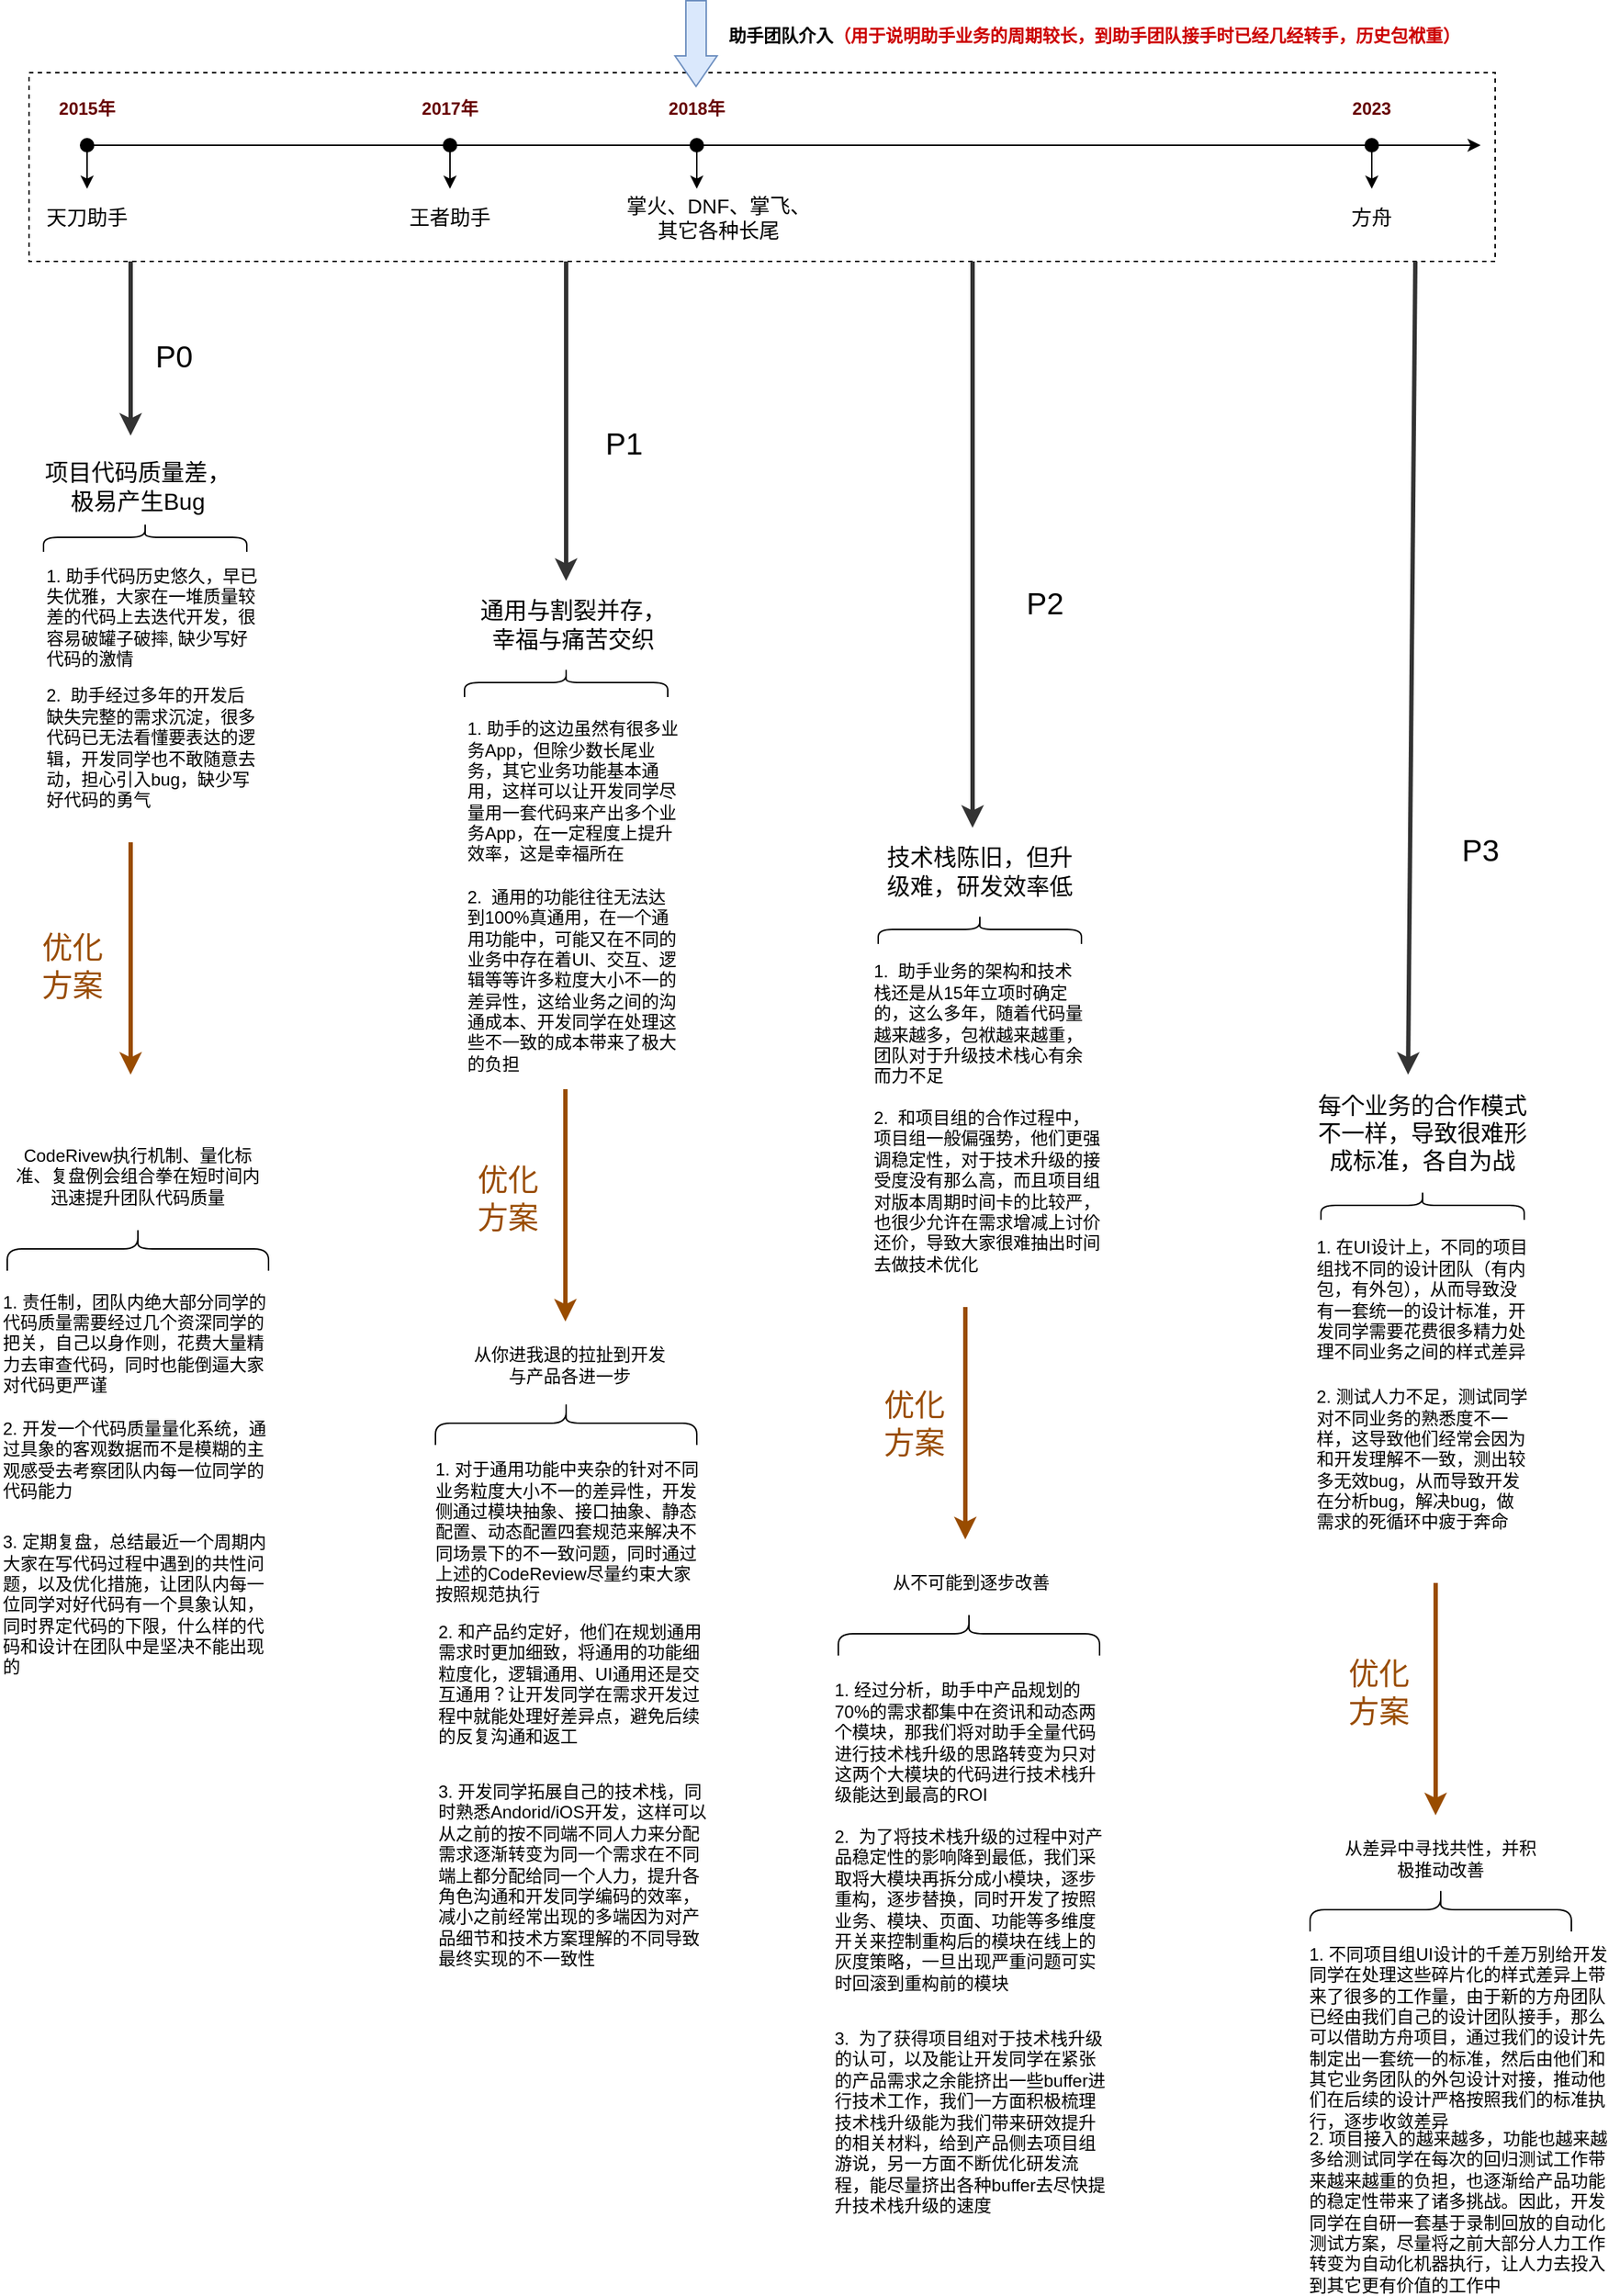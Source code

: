 <mxfile version="21.2.1" type="github">
  <diagram name="第 1 页" id="eiPTsz_sVFmBQd02ulrV">
    <mxGraphModel dx="2069" dy="738" grid="1" gridSize="10" guides="1" tooltips="1" connect="1" arrows="1" fold="1" page="1" pageScale="1" pageWidth="827" pageHeight="1169" math="0" shadow="0">
      <root>
        <mxCell id="0" />
        <mxCell id="1" parent="0" />
        <mxCell id="7GXHMdeB85PLB1f1P6ik-23" value="" style="rounded=0;whiteSpace=wrap;html=1;dashed=1;" vertex="1" parent="1">
          <mxGeometry y="160" width="1010" height="130" as="geometry" />
        </mxCell>
        <mxCell id="7GXHMdeB85PLB1f1P6ik-1" value="" style="endArrow=classic;html=1;rounded=0;" edge="1" parent="1" source="7GXHMdeB85PLB1f1P6ik-2">
          <mxGeometry width="50" height="50" relative="1" as="geometry">
            <mxPoint x="40" y="210" as="sourcePoint" />
            <mxPoint x="1000" y="210" as="targetPoint" />
          </mxGeometry>
        </mxCell>
        <mxCell id="7GXHMdeB85PLB1f1P6ik-12" style="edgeStyle=orthogonalEdgeStyle;rounded=0;orthogonalLoop=1;jettySize=auto;html=1;" edge="1" parent="1" source="7GXHMdeB85PLB1f1P6ik-2">
          <mxGeometry relative="1" as="geometry">
            <mxPoint x="40" y="240" as="targetPoint" />
          </mxGeometry>
        </mxCell>
        <mxCell id="7GXHMdeB85PLB1f1P6ik-2" value="" style="shape=waypoint;sketch=0;fillStyle=solid;size=6;pointerEvents=1;points=[];fillColor=none;resizable=0;rotatable=0;perimeter=centerPerimeter;snapToPoint=1;strokeWidth=3;" vertex="1" parent="1">
          <mxGeometry x="30" y="200" width="20" height="20" as="geometry" />
        </mxCell>
        <mxCell id="7GXHMdeB85PLB1f1P6ik-3" value="天刀助手" style="text;html=1;strokeColor=none;fillColor=none;align=center;verticalAlign=middle;whiteSpace=wrap;rounded=0;fontSize=14;" vertex="1" parent="1">
          <mxGeometry x="10" y="250" width="60" height="20" as="geometry" />
        </mxCell>
        <mxCell id="7GXHMdeB85PLB1f1P6ik-4" value="2015年" style="text;html=1;strokeColor=none;fillColor=none;align=center;verticalAlign=middle;whiteSpace=wrap;rounded=0;fontColor=#660000;fontStyle=1" vertex="1" parent="1">
          <mxGeometry x="10" y="170" width="60" height="30" as="geometry" />
        </mxCell>
        <mxCell id="7GXHMdeB85PLB1f1P6ik-13" style="edgeStyle=orthogonalEdgeStyle;rounded=0;orthogonalLoop=1;jettySize=auto;html=1;" edge="1" parent="1" source="7GXHMdeB85PLB1f1P6ik-14">
          <mxGeometry relative="1" as="geometry">
            <mxPoint x="460" y="240" as="targetPoint" />
          </mxGeometry>
        </mxCell>
        <mxCell id="7GXHMdeB85PLB1f1P6ik-14" value="" style="shape=waypoint;sketch=0;fillStyle=solid;size=6;pointerEvents=1;points=[];fillColor=none;resizable=0;rotatable=0;perimeter=centerPerimeter;snapToPoint=1;strokeWidth=3;" vertex="1" parent="1">
          <mxGeometry x="450" y="200" width="20" height="20" as="geometry" />
        </mxCell>
        <mxCell id="7GXHMdeB85PLB1f1P6ik-15" value="掌火、DNF、掌飞、其它各种长尾" style="text;html=1;strokeColor=none;fillColor=none;align=center;verticalAlign=middle;whiteSpace=wrap;rounded=0;fontSize=14;" vertex="1" parent="1">
          <mxGeometry x="410" y="245" width="130" height="30" as="geometry" />
        </mxCell>
        <mxCell id="7GXHMdeB85PLB1f1P6ik-16" value="2018年" style="text;html=1;strokeColor=none;fillColor=none;align=center;verticalAlign=middle;whiteSpace=wrap;rounded=0;fontColor=#660000;fontStyle=1" vertex="1" parent="1">
          <mxGeometry x="430" y="170" width="60" height="30" as="geometry" />
        </mxCell>
        <mxCell id="7GXHMdeB85PLB1f1P6ik-19" style="edgeStyle=orthogonalEdgeStyle;rounded=0;orthogonalLoop=1;jettySize=auto;html=1;" edge="1" parent="1" source="7GXHMdeB85PLB1f1P6ik-20">
          <mxGeometry relative="1" as="geometry">
            <mxPoint x="925" y="240" as="targetPoint" />
          </mxGeometry>
        </mxCell>
        <mxCell id="7GXHMdeB85PLB1f1P6ik-20" value="" style="shape=waypoint;sketch=0;fillStyle=solid;size=6;pointerEvents=1;points=[];fillColor=none;resizable=0;rotatable=0;perimeter=centerPerimeter;snapToPoint=1;strokeWidth=3;" vertex="1" parent="1">
          <mxGeometry x="915" y="200" width="20" height="20" as="geometry" />
        </mxCell>
        <mxCell id="7GXHMdeB85PLB1f1P6ik-21" value="方舟" style="text;html=1;strokeColor=none;fillColor=none;align=center;verticalAlign=middle;whiteSpace=wrap;rounded=0;fontSize=14;" vertex="1" parent="1">
          <mxGeometry x="860" y="245" width="130" height="30" as="geometry" />
        </mxCell>
        <mxCell id="7GXHMdeB85PLB1f1P6ik-22" value="2023" style="text;html=1;strokeColor=none;fillColor=none;align=center;verticalAlign=middle;whiteSpace=wrap;rounded=0;fontColor=#660000;fontStyle=1" vertex="1" parent="1">
          <mxGeometry x="895" y="170" width="60" height="30" as="geometry" />
        </mxCell>
        <mxCell id="7GXHMdeB85PLB1f1P6ik-24" value="" style="shape=flexArrow;endArrow=classic;html=1;rounded=0;width=14;endSize=6.67;fillColor=#dae8fc;strokeColor=#6c8ebf;endWidth=14;" edge="1" parent="1">
          <mxGeometry width="50" height="50" relative="1" as="geometry">
            <mxPoint x="459.5" y="110" as="sourcePoint" />
            <mxPoint x="459.5" y="170" as="targetPoint" />
          </mxGeometry>
        </mxCell>
        <mxCell id="7GXHMdeB85PLB1f1P6ik-25" value="助手团队介入&lt;font color=&quot;#cc0000&quot;&gt;（用于说明助手业务的周期较长，到助手团队接手时已经几经转手，历史包袱重）&lt;/font&gt;" style="text;html=1;strokeColor=none;fillColor=none;align=left;verticalAlign=middle;whiteSpace=wrap;rounded=0;fontStyle=1" vertex="1" parent="1">
          <mxGeometry x="480" y="120" width="540" height="30" as="geometry" />
        </mxCell>
        <mxCell id="7GXHMdeB85PLB1f1P6ik-29" value="" style="endArrow=classic;html=1;rounded=0;strokeWidth=3;strokeColor=#333333;" edge="1" parent="1">
          <mxGeometry width="50" height="50" relative="1" as="geometry">
            <mxPoint x="70" y="290" as="sourcePoint" />
            <mxPoint x="70" y="410" as="targetPoint" />
          </mxGeometry>
        </mxCell>
        <mxCell id="7GXHMdeB85PLB1f1P6ik-30" value="P0" style="text;html=1;strokeColor=none;fillColor=none;align=center;verticalAlign=middle;whiteSpace=wrap;rounded=0;strokeWidth=2;fontSize=21;" vertex="1" parent="1">
          <mxGeometry x="70" y="340" width="60" height="30" as="geometry" />
        </mxCell>
        <mxCell id="7GXHMdeB85PLB1f1P6ik-31" style="edgeStyle=orthogonalEdgeStyle;rounded=0;orthogonalLoop=1;jettySize=auto;html=1;" edge="1" parent="1" source="7GXHMdeB85PLB1f1P6ik-32">
          <mxGeometry relative="1" as="geometry">
            <mxPoint x="290" y="240" as="targetPoint" />
          </mxGeometry>
        </mxCell>
        <mxCell id="7GXHMdeB85PLB1f1P6ik-32" value="" style="shape=waypoint;sketch=0;fillStyle=solid;size=6;pointerEvents=1;points=[];fillColor=none;resizable=0;rotatable=0;perimeter=centerPerimeter;snapToPoint=1;strokeWidth=3;" vertex="1" parent="1">
          <mxGeometry x="280" y="200" width="20" height="20" as="geometry" />
        </mxCell>
        <mxCell id="7GXHMdeB85PLB1f1P6ik-33" value="王者助手" style="text;html=1;strokeColor=none;fillColor=none;align=center;verticalAlign=middle;whiteSpace=wrap;rounded=0;fontSize=14;" vertex="1" parent="1">
          <mxGeometry x="260" y="250" width="60" height="20" as="geometry" />
        </mxCell>
        <mxCell id="7GXHMdeB85PLB1f1P6ik-34" value="2017年" style="text;html=1;strokeColor=none;fillColor=none;align=center;verticalAlign=middle;whiteSpace=wrap;rounded=0;fontColor=#660000;fontStyle=1" vertex="1" parent="1">
          <mxGeometry x="260" y="170" width="60" height="30" as="geometry" />
        </mxCell>
        <mxCell id="7GXHMdeB85PLB1f1P6ik-37" value="项目代码质量差，极易产生Bug" style="text;html=1;strokeColor=none;fillColor=none;align=center;verticalAlign=middle;whiteSpace=wrap;rounded=0;fontSize=16;" vertex="1" parent="1">
          <mxGeometry x="10" y="400" width="130" height="90" as="geometry" />
        </mxCell>
        <mxCell id="7GXHMdeB85PLB1f1P6ik-40" value="" style="shape=curlyBracket;whiteSpace=wrap;html=1;rounded=1;flipH=1;labelPosition=right;verticalLabelPosition=middle;align=left;verticalAlign=middle;rotation=-90;" vertex="1" parent="1">
          <mxGeometry x="70" y="410" width="20" height="140" as="geometry" />
        </mxCell>
        <mxCell id="7GXHMdeB85PLB1f1P6ik-41" value="1. 助手代码历史悠久，早已失优雅，大家在一堆质量较差的代码上去迭代开发，很容易破罐子破摔, 缺少写好代码的激情" style="text;html=1;strokeColor=none;fillColor=none;align=left;verticalAlign=middle;whiteSpace=wrap;rounded=0;" vertex="1" parent="1">
          <mxGeometry x="10" y="520" width="150" height="30" as="geometry" />
        </mxCell>
        <mxCell id="7GXHMdeB85PLB1f1P6ik-42" value="2.&amp;nbsp; 助手经过多年的开发后缺失完整的需求沉淀，很多代码已无法看懂要表达的逻辑，开发同学也不敢随意去动，担心引入bug，缺少写好代码的勇气" style="text;html=1;strokeColor=none;fillColor=none;align=left;verticalAlign=middle;whiteSpace=wrap;rounded=0;" vertex="1" parent="1">
          <mxGeometry x="10" y="610" width="150" height="30" as="geometry" />
        </mxCell>
        <mxCell id="7GXHMdeB85PLB1f1P6ik-43" value="" style="endArrow=classic;html=1;rounded=0;strokeWidth=3;strokeColor=#333333;" edge="1" parent="1">
          <mxGeometry width="50" height="50" relative="1" as="geometry">
            <mxPoint x="370" y="290" as="sourcePoint" />
            <mxPoint x="370" y="510" as="targetPoint" />
          </mxGeometry>
        </mxCell>
        <mxCell id="7GXHMdeB85PLB1f1P6ik-44" value="P1" style="text;html=1;strokeColor=none;fillColor=none;align=center;verticalAlign=middle;whiteSpace=wrap;rounded=0;strokeWidth=2;fontSize=21;" vertex="1" parent="1">
          <mxGeometry x="380" y="400" width="60" height="30" as="geometry" />
        </mxCell>
        <mxCell id="7GXHMdeB85PLB1f1P6ik-45" value="通用与割裂并存，幸福与痛苦交织" style="text;html=1;strokeColor=none;fillColor=none;align=center;verticalAlign=middle;whiteSpace=wrap;rounded=0;fontSize=16;" vertex="1" parent="1">
          <mxGeometry x="310" y="500" width="130" height="80" as="geometry" />
        </mxCell>
        <mxCell id="7GXHMdeB85PLB1f1P6ik-46" value="" style="shape=curlyBracket;whiteSpace=wrap;html=1;rounded=1;flipH=1;labelPosition=right;verticalLabelPosition=middle;align=left;verticalAlign=middle;rotation=-90;" vertex="1" parent="1">
          <mxGeometry x="360" y="510" width="20" height="140" as="geometry" />
        </mxCell>
        <mxCell id="7GXHMdeB85PLB1f1P6ik-47" value="1. 助手的这边虽然有很多业务App，但除少数长尾业务，其它业务功能基本通用，这样可以让开发同学尽量用一套代码来产出多个业务App，在一定程度上提升效率，这是幸福所在" style="text;html=1;strokeColor=none;fillColor=none;align=left;verticalAlign=middle;whiteSpace=wrap;rounded=0;" vertex="1" parent="1">
          <mxGeometry x="300" y="640" width="150" height="30" as="geometry" />
        </mxCell>
        <mxCell id="7GXHMdeB85PLB1f1P6ik-48" value="2.&amp;nbsp; 通用的功能往往无法达到100%真通用，在一个通用功能中，可能又在不同的业务中存在着UI、交互、逻辑等等许多粒度大小不一的差异性，这给业务之间的沟通成本、开发同学在处理这些不一致的成本带来了极大的负担" style="text;html=1;strokeColor=none;fillColor=none;align=left;verticalAlign=middle;whiteSpace=wrap;rounded=0;" vertex="1" parent="1">
          <mxGeometry x="300" y="770" width="150" height="30" as="geometry" />
        </mxCell>
        <mxCell id="7GXHMdeB85PLB1f1P6ik-50" value="" style="endArrow=classic;html=1;rounded=0;strokeWidth=3;strokeColor=#333333;" edge="1" parent="1">
          <mxGeometry width="50" height="50" relative="1" as="geometry">
            <mxPoint x="650" y="290" as="sourcePoint" />
            <mxPoint x="650" y="680" as="targetPoint" />
          </mxGeometry>
        </mxCell>
        <mxCell id="7GXHMdeB85PLB1f1P6ik-51" value="P2" style="text;html=1;strokeColor=none;fillColor=none;align=center;verticalAlign=middle;whiteSpace=wrap;rounded=0;strokeWidth=2;fontSize=21;" vertex="1" parent="1">
          <mxGeometry x="670" y="510" width="60" height="30" as="geometry" />
        </mxCell>
        <mxCell id="7GXHMdeB85PLB1f1P6ik-52" value="技术栈陈旧，但升级难，研发效率低" style="text;html=1;strokeColor=none;fillColor=none;align=center;verticalAlign=middle;whiteSpace=wrap;rounded=0;fontSize=16;" vertex="1" parent="1">
          <mxGeometry x="590" y="670" width="130" height="80" as="geometry" />
        </mxCell>
        <mxCell id="7GXHMdeB85PLB1f1P6ik-53" value="" style="shape=curlyBracket;whiteSpace=wrap;html=1;rounded=1;flipH=1;labelPosition=right;verticalLabelPosition=middle;align=left;verticalAlign=middle;rotation=-90;" vertex="1" parent="1">
          <mxGeometry x="645" y="680" width="20" height="140" as="geometry" />
        </mxCell>
        <mxCell id="7GXHMdeB85PLB1f1P6ik-54" value="1.&amp;nbsp; 助手业务的架构和技术栈还是从15年立项时确定的，这么多年，随着代码量越来越多，包袱越来越重，团队对于升级技术栈心有余而力不足" style="text;html=1;strokeColor=none;fillColor=none;align=left;verticalAlign=middle;whiteSpace=wrap;rounded=0;" vertex="1" parent="1">
          <mxGeometry x="580" y="800" width="150" height="30" as="geometry" />
        </mxCell>
        <mxCell id="7GXHMdeB85PLB1f1P6ik-57" value="2.&amp;nbsp; 和项目组的合作过程中，项目组一般偏强势，他们更强调稳定性，对于技术升级的接受度没有那么高，而且项目组对版本周期时间卡的比较严，也很少允许在需求增减上讨价还价，导致大家很难抽出时间去做技术优化" style="text;html=1;strokeColor=none;fillColor=none;align=left;verticalAlign=middle;whiteSpace=wrap;rounded=0;" vertex="1" parent="1">
          <mxGeometry x="580" y="900" width="160" height="60" as="geometry" />
        </mxCell>
        <mxCell id="7GXHMdeB85PLB1f1P6ik-58" value="" style="endArrow=classic;html=1;rounded=0;strokeWidth=3;strokeColor=#333333;" edge="1" parent="1">
          <mxGeometry width="50" height="50" relative="1" as="geometry">
            <mxPoint x="955" y="290" as="sourcePoint" />
            <mxPoint x="950" y="850" as="targetPoint" />
          </mxGeometry>
        </mxCell>
        <mxCell id="7GXHMdeB85PLB1f1P6ik-59" value="P3" style="text;html=1;strokeColor=none;fillColor=none;align=center;verticalAlign=middle;whiteSpace=wrap;rounded=0;strokeWidth=2;fontSize=21;" vertex="1" parent="1">
          <mxGeometry x="970" y="680" width="60" height="30" as="geometry" />
        </mxCell>
        <mxCell id="7GXHMdeB85PLB1f1P6ik-60" value="每个业务的合作模式不一样，导致很难形成标准，各自为战" style="text;html=1;strokeColor=none;fillColor=none;align=center;verticalAlign=middle;whiteSpace=wrap;rounded=0;fontSize=16;" vertex="1" parent="1">
          <mxGeometry x="880" y="850" width="160" height="80" as="geometry" />
        </mxCell>
        <mxCell id="7GXHMdeB85PLB1f1P6ik-61" value="" style="shape=curlyBracket;whiteSpace=wrap;html=1;rounded=1;flipH=1;labelPosition=right;verticalLabelPosition=middle;align=left;verticalAlign=middle;rotation=-90;" vertex="1" parent="1">
          <mxGeometry x="950" y="870" width="20" height="140" as="geometry" />
        </mxCell>
        <mxCell id="7GXHMdeB85PLB1f1P6ik-62" value="1. 在UI设计上，不同的项目组找不同的设计团队（有内包，有外包），从而导致没有一套统一的设计标准，开发同学需要花费很多精力处理不同业务之间的样式差异" style="text;html=1;strokeColor=none;fillColor=none;align=left;verticalAlign=middle;whiteSpace=wrap;rounded=0;" vertex="1" parent="1">
          <mxGeometry x="885" y="990" width="150" height="30" as="geometry" />
        </mxCell>
        <mxCell id="7GXHMdeB85PLB1f1P6ik-63" value="2. 测试人力不足，测试同学对不同业务的熟悉度不一样，这导致他们经常会因为和开发理解不一致，测出较多无效bug，从而导致开发在分析bug，解决bug，做需求的死循环中疲于奔命" style="text;html=1;strokeColor=none;fillColor=none;align=left;verticalAlign=middle;whiteSpace=wrap;rounded=0;" vertex="1" parent="1">
          <mxGeometry x="885" y="1100" width="150" height="30" as="geometry" />
        </mxCell>
        <mxCell id="7GXHMdeB85PLB1f1P6ik-64" value="CodeRivew执行机制、量化标准、复盘例会组合拳在短时间内迅速提升团队代码质量" style="text;html=1;strokeColor=none;fillColor=none;align=center;verticalAlign=middle;whiteSpace=wrap;rounded=0;" vertex="1" parent="1">
          <mxGeometry x="-10" y="880" width="170" height="80" as="geometry" />
        </mxCell>
        <mxCell id="7GXHMdeB85PLB1f1P6ik-66" value="" style="endArrow=classic;html=1;rounded=0;strokeWidth=3;strokeColor=#994C00;fontColor=#FF8000;" edge="1" parent="1">
          <mxGeometry width="50" height="50" relative="1" as="geometry">
            <mxPoint x="70" y="690" as="sourcePoint" />
            <mxPoint x="70" y="850" as="targetPoint" />
          </mxGeometry>
        </mxCell>
        <mxCell id="7GXHMdeB85PLB1f1P6ik-67" value="" style="shape=curlyBracket;whiteSpace=wrap;html=1;rounded=1;flipH=1;labelPosition=right;verticalLabelPosition=middle;align=left;verticalAlign=middle;rotation=-90;" vertex="1" parent="1">
          <mxGeometry x="60" y="880" width="30" height="180" as="geometry" />
        </mxCell>
        <mxCell id="7GXHMdeB85PLB1f1P6ik-68" value="1. 责任制，团队内绝大部分同学的代码质量需要经过几个资深同学的把关，自己以身作则，花费大量精力去审查代码，同时也能倒逼大家对代码更严谨" style="text;html=1;strokeColor=none;fillColor=none;align=left;verticalAlign=middle;whiteSpace=wrap;rounded=0;" vertex="1" parent="1">
          <mxGeometry x="-20" y="1020" width="190" height="30" as="geometry" />
        </mxCell>
        <mxCell id="7GXHMdeB85PLB1f1P6ik-70" value="2. 开发一个代码质量量化系统，通过具象的客观数据而不是模糊的主观感受去考察团队内每一位同学的代码能力" style="text;html=1;strokeColor=none;fillColor=none;align=left;verticalAlign=middle;whiteSpace=wrap;rounded=0;" vertex="1" parent="1">
          <mxGeometry x="-20" y="1100" width="190" height="30" as="geometry" />
        </mxCell>
        <mxCell id="7GXHMdeB85PLB1f1P6ik-71" value="3. 定期复盘，总结最近一个周期内大家在写代码过程中遇到的共性问题，以及优化措施，让团队内每一位同学对好代码有一个具象认知，同时界定代码的下限，什么样的代码和设计在团队中是坚决不能出现的" style="text;html=1;strokeColor=none;fillColor=none;align=left;verticalAlign=middle;whiteSpace=wrap;rounded=0;" vertex="1" parent="1">
          <mxGeometry x="-20" y="1200" width="190" height="30" as="geometry" />
        </mxCell>
        <mxCell id="7GXHMdeB85PLB1f1P6ik-74" value="优化方案" style="text;html=1;strokeColor=none;fillColor=none;align=center;verticalAlign=middle;whiteSpace=wrap;rounded=0;strokeWidth=2;fontSize=21;fontColor=#994C00;" vertex="1" parent="1">
          <mxGeometry y="760" width="60" height="30" as="geometry" />
        </mxCell>
        <mxCell id="7GXHMdeB85PLB1f1P6ik-75" value="" style="endArrow=classic;html=1;rounded=0;strokeWidth=3;strokeColor=#994C00;fontColor=#FF8000;" edge="1" parent="1">
          <mxGeometry width="50" height="50" relative="1" as="geometry">
            <mxPoint x="369.5" y="860" as="sourcePoint" />
            <mxPoint x="369.5" y="1020" as="targetPoint" />
          </mxGeometry>
        </mxCell>
        <mxCell id="7GXHMdeB85PLB1f1P6ik-76" value="优化方案" style="text;html=1;strokeColor=none;fillColor=none;align=center;verticalAlign=middle;whiteSpace=wrap;rounded=0;strokeWidth=2;fontSize=21;fontColor=#994C00;" vertex="1" parent="1">
          <mxGeometry x="300" y="920" width="60" height="30" as="geometry" />
        </mxCell>
        <mxCell id="7GXHMdeB85PLB1f1P6ik-77" value="从你进我退的拉扯到开发与产品各进一步" style="text;html=1;strokeColor=none;fillColor=none;align=center;verticalAlign=middle;whiteSpace=wrap;rounded=0;" vertex="1" parent="1">
          <mxGeometry x="305" y="1030" width="135" height="40" as="geometry" />
        </mxCell>
        <mxCell id="7GXHMdeB85PLB1f1P6ik-80" value="" style="shape=curlyBracket;whiteSpace=wrap;html=1;rounded=1;flipH=1;labelPosition=right;verticalLabelPosition=middle;align=left;verticalAlign=middle;rotation=-90;" vertex="1" parent="1">
          <mxGeometry x="355" y="1000" width="30" height="180" as="geometry" />
        </mxCell>
        <mxCell id="7GXHMdeB85PLB1f1P6ik-81" value="1. 对于通用功能中夹杂的针对不同业务粒度大小不一的差异性，开发侧通过模块抽象、接口抽象、静态配置、动态配置四套规范来解决不同场景下的不一致问题，同时通过上述的CodeReview尽量约束大家按照规范执行" style="text;html=1;strokeColor=none;fillColor=none;align=left;verticalAlign=middle;whiteSpace=wrap;rounded=0;" vertex="1" parent="1">
          <mxGeometry x="277.5" y="1150" width="190" height="30" as="geometry" />
        </mxCell>
        <mxCell id="7GXHMdeB85PLB1f1P6ik-82" value="2. 和产品约定好，他们在规划通用需求时更加细致，将通用的功能细粒度化，逻辑通用、UI通用还是交互通用？让开发同学在需求开发过程中就能处理好差异点，避免后续的反复沟通和返工" style="text;html=1;strokeColor=none;fillColor=none;align=left;verticalAlign=top;whiteSpace=wrap;rounded=0;" vertex="1" parent="1">
          <mxGeometry x="280" y="1220" width="190" height="30" as="geometry" />
        </mxCell>
        <mxCell id="7GXHMdeB85PLB1f1P6ik-83" value="3. 开发同学拓展自己的技术栈，同时熟悉Andorid/iOS开发，这样可以从之前的按不同端不同人力来分配需求逐渐转变为同一个需求在不同端上都分配给同一个人力，提升各角色沟通和开发同学编码的效率，减小之前经常出现的多端因为对产品细节和技术方案理解的不同导致最终实现的不一致性" style="text;html=1;strokeColor=none;fillColor=none;align=left;verticalAlign=top;whiteSpace=wrap;rounded=0;" vertex="1" parent="1">
          <mxGeometry x="280" y="1330" width="190" height="30" as="geometry" />
        </mxCell>
        <mxCell id="7GXHMdeB85PLB1f1P6ik-84" value="" style="endArrow=classic;html=1;rounded=0;strokeWidth=3;strokeColor=#994C00;fontColor=#FF8000;" edge="1" parent="1">
          <mxGeometry width="50" height="50" relative="1" as="geometry">
            <mxPoint x="645" y="1010" as="sourcePoint" />
            <mxPoint x="645" y="1170" as="targetPoint" />
          </mxGeometry>
        </mxCell>
        <mxCell id="7GXHMdeB85PLB1f1P6ik-85" value="优化方案" style="text;html=1;strokeColor=none;fillColor=none;align=center;verticalAlign=middle;whiteSpace=wrap;rounded=0;strokeWidth=2;fontSize=21;fontColor=#994C00;" vertex="1" parent="1">
          <mxGeometry x="580" y="1075" width="60" height="30" as="geometry" />
        </mxCell>
        <mxCell id="7GXHMdeB85PLB1f1P6ik-86" value="&amp;nbsp;从不可能到逐步改善" style="text;html=1;strokeColor=none;fillColor=none;align=center;verticalAlign=middle;whiteSpace=wrap;rounded=0;" vertex="1" parent="1">
          <mxGeometry x="580" y="1180" width="135" height="40" as="geometry" />
        </mxCell>
        <mxCell id="7GXHMdeB85PLB1f1P6ik-87" value="" style="shape=curlyBracket;whiteSpace=wrap;html=1;rounded=1;flipH=1;labelPosition=right;verticalLabelPosition=middle;align=left;verticalAlign=middle;rotation=-90;" vertex="1" parent="1">
          <mxGeometry x="632.5" y="1145" width="30" height="180" as="geometry" />
        </mxCell>
        <mxCell id="7GXHMdeB85PLB1f1P6ik-88" value="1. 经过分析，助手中产品规划的70%的需求都集中在资讯和动态两个模块，那我们将对助手全量代码进行技术栈升级的思路转变为只对这两个大模块的代码进行技术栈升级能达到最高的ROI" style="text;html=1;strokeColor=none;fillColor=none;align=left;verticalAlign=middle;whiteSpace=wrap;rounded=0;" vertex="1" parent="1">
          <mxGeometry x="552.5" y="1295" width="190" height="30" as="geometry" />
        </mxCell>
        <mxCell id="7GXHMdeB85PLB1f1P6ik-89" value="2.&amp;nbsp; 为了将技术栈升级的过程中对产品稳定性的影响降到最低，我们采取将大模块再拆分成小模块，逐步重构，逐步替换，同时开发了按照业务、模块、页面、功能等多维度开关来控制重构后的模块在线上的灰度策略，一旦出现严重问题可实时回滚到重构前的模块" style="text;html=1;strokeColor=none;fillColor=none;align=left;verticalAlign=middle;whiteSpace=wrap;rounded=0;" vertex="1" parent="1">
          <mxGeometry x="552.5" y="1410" width="190" height="30" as="geometry" />
        </mxCell>
        <mxCell id="7GXHMdeB85PLB1f1P6ik-92" value="3.&amp;nbsp; 为了获得项目组对于技术栈升级的认可，以及能让开发同学在紧张的产品需求之余能挤出一些buffer进行技术工作，我们一方面积极梳理技术栈升级能为我们带来研效提升的相关材料，给到产品侧去项目组游说，另一方面不断优化研发流程，能尽量挤出各种buffer去尽快提升技术栈升级的速度" style="text;html=1;strokeColor=none;fillColor=none;align=left;verticalAlign=top;whiteSpace=wrap;rounded=0;" vertex="1" parent="1">
          <mxGeometry x="552.5" y="1500" width="190" height="30" as="geometry" />
        </mxCell>
        <mxCell id="7GXHMdeB85PLB1f1P6ik-94" value="" style="endArrow=classic;html=1;rounded=0;strokeWidth=3;strokeColor=#994C00;fontColor=#FF8000;" edge="1" parent="1">
          <mxGeometry width="50" height="50" relative="1" as="geometry">
            <mxPoint x="969" y="1200" as="sourcePoint" />
            <mxPoint x="969" y="1360" as="targetPoint" />
          </mxGeometry>
        </mxCell>
        <mxCell id="7GXHMdeB85PLB1f1P6ik-95" value="优化方案" style="text;html=1;strokeColor=none;fillColor=none;align=center;verticalAlign=middle;whiteSpace=wrap;rounded=0;strokeWidth=2;fontSize=21;fontColor=#994C00;" vertex="1" parent="1">
          <mxGeometry x="900" y="1260" width="60" height="30" as="geometry" />
        </mxCell>
        <mxCell id="7GXHMdeB85PLB1f1P6ik-96" value="从差异中寻找共性，并积极推动改善" style="text;html=1;strokeColor=none;fillColor=none;align=center;verticalAlign=middle;whiteSpace=wrap;rounded=0;" vertex="1" parent="1">
          <mxGeometry x="905" y="1370" width="135" height="40" as="geometry" />
        </mxCell>
        <mxCell id="7GXHMdeB85PLB1f1P6ik-97" value="" style="shape=curlyBracket;whiteSpace=wrap;html=1;rounded=1;flipH=1;labelPosition=right;verticalLabelPosition=middle;align=left;verticalAlign=middle;rotation=-90;" vertex="1" parent="1">
          <mxGeometry x="957.5" y="1335" width="30" height="180" as="geometry" />
        </mxCell>
        <mxCell id="7GXHMdeB85PLB1f1P6ik-98" value="1. 不同项目组UI设计的千差万别给开发同学在处理这些碎片化的样式差异上带来了很多的工作量，由于新的方舟团队已经由我们自己的设计团队接手，那么可以借助方舟项目，通过我们的设计先制定出一套统一的标准，然后由他们和其它业务团队的外包设计对接，推动他们在后续的设计严格按照我们的标准执行，逐步收敛差异" style="text;html=1;strokeColor=none;fillColor=none;align=left;verticalAlign=middle;whiteSpace=wrap;rounded=0;" vertex="1" parent="1">
          <mxGeometry x="880" y="1480" width="215" height="65" as="geometry" />
        </mxCell>
        <mxCell id="7GXHMdeB85PLB1f1P6ik-99" value="2. 项目接入的越来越多，功能也越来越多给测试同学在每次的回归测试工作带来越来越重的负担，也逐渐给产品功能的稳定性带来了诸多挑战。因此，开发同学在自研一套基于录制回放的自动化测试方案，尽量将之前大部分人力工作转变为自动化机器执行，让人力去投入到其它更有价值的工作中" style="text;html=1;strokeColor=none;fillColor=none;align=left;verticalAlign=middle;whiteSpace=wrap;rounded=0;" vertex="1" parent="1">
          <mxGeometry x="880" y="1600" width="215" height="65" as="geometry" />
        </mxCell>
      </root>
    </mxGraphModel>
  </diagram>
</mxfile>
